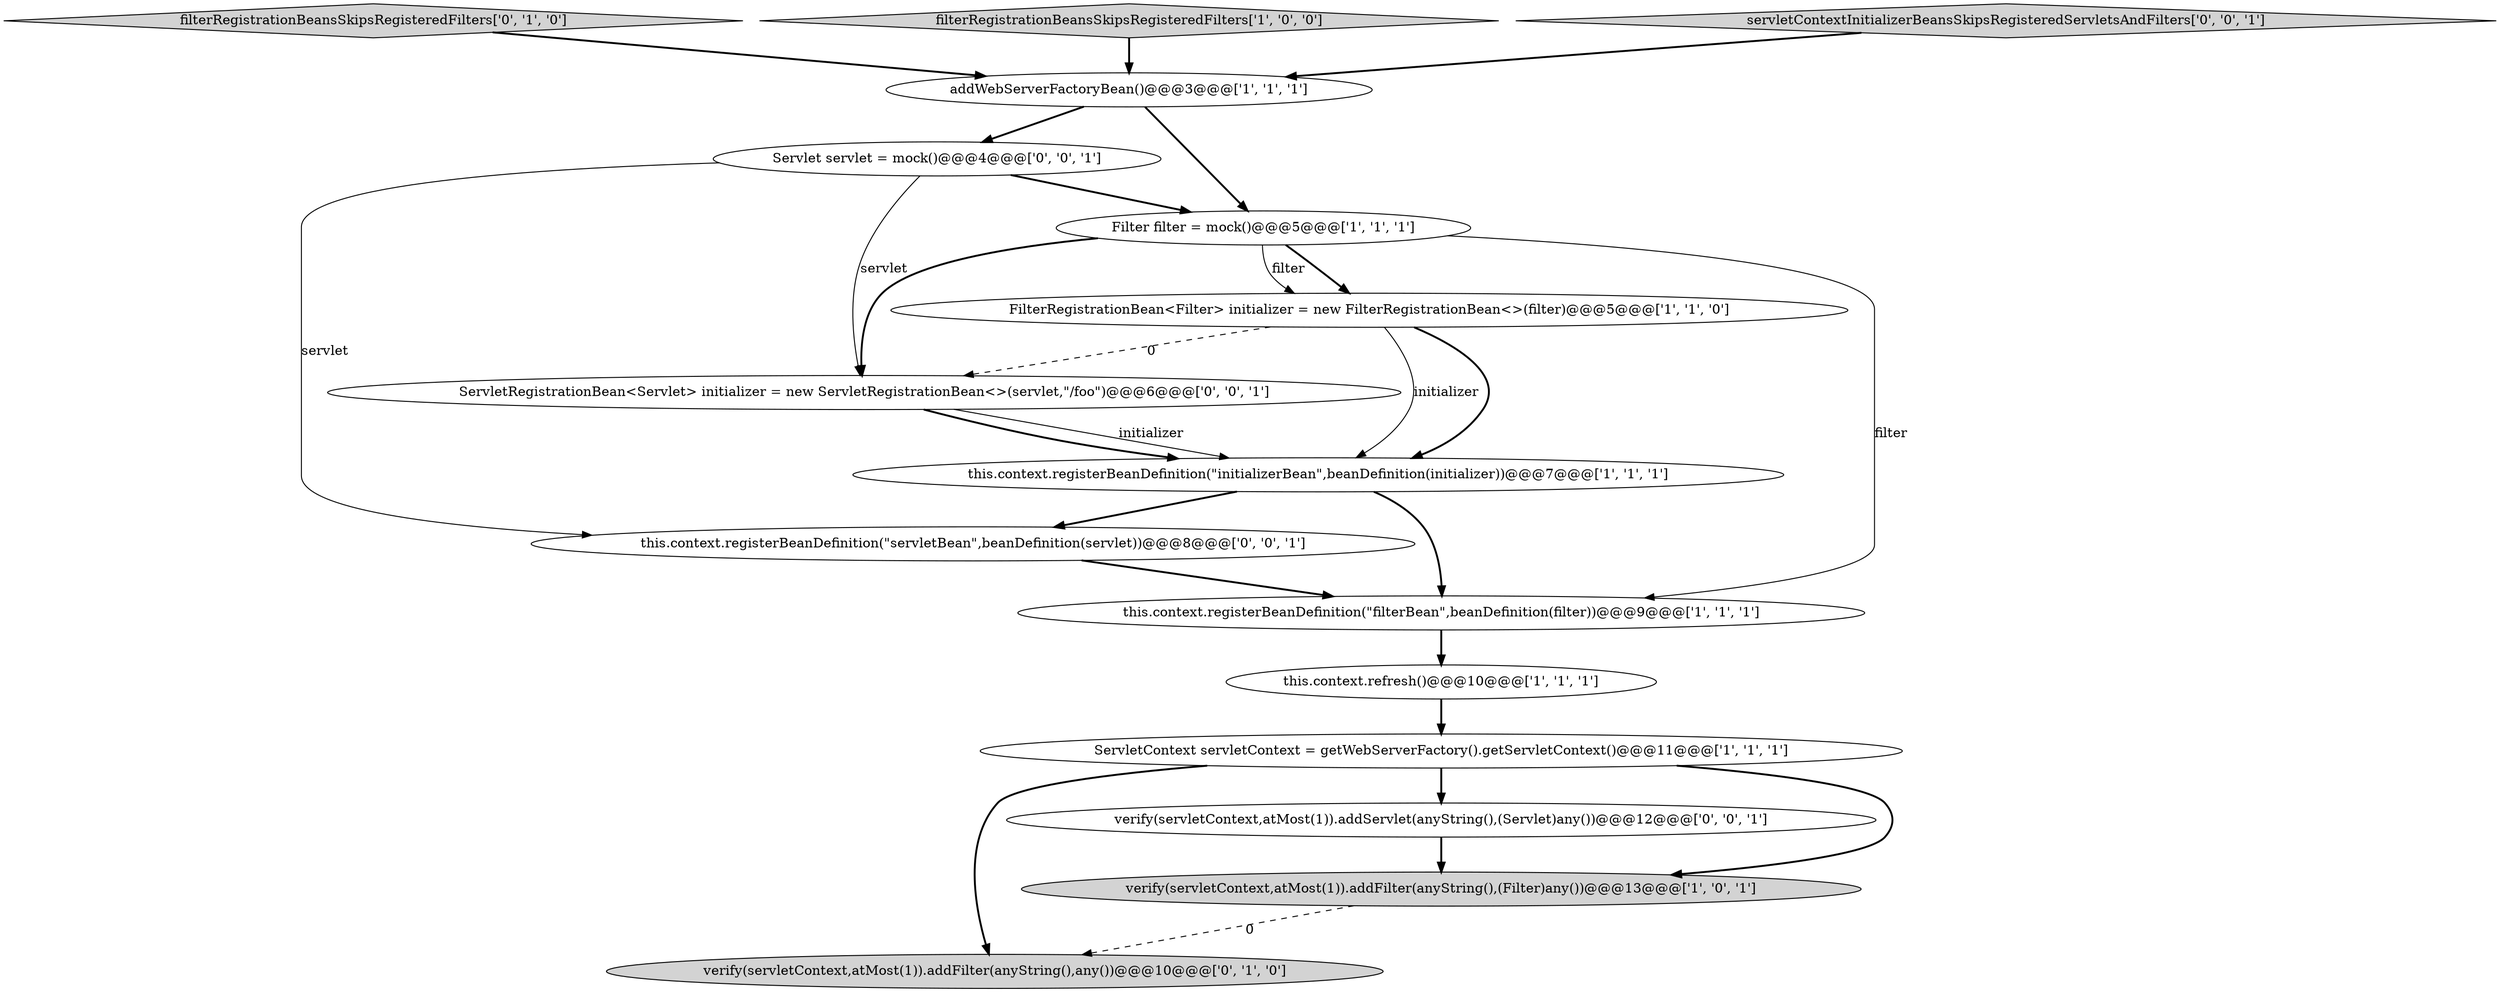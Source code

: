 digraph {
3 [style = filled, label = "FilterRegistrationBean<Filter> initializer = new FilterRegistrationBean<>(filter)@@@5@@@['1', '1', '0']", fillcolor = white, shape = ellipse image = "AAA0AAABBB1BBB"];
2 [style = filled, label = "Filter filter = mock()@@@5@@@['1', '1', '1']", fillcolor = white, shape = ellipse image = "AAA0AAABBB1BBB"];
5 [style = filled, label = "this.context.registerBeanDefinition(\"initializerBean\",beanDefinition(initializer))@@@7@@@['1', '1', '1']", fillcolor = white, shape = ellipse image = "AAA0AAABBB1BBB"];
9 [style = filled, label = "verify(servletContext,atMost(1)).addFilter(anyString(),any())@@@10@@@['0', '1', '0']", fillcolor = lightgray, shape = ellipse image = "AAA1AAABBB2BBB"];
6 [style = filled, label = "verify(servletContext,atMost(1)).addFilter(anyString(),(Filter)any())@@@13@@@['1', '0', '1']", fillcolor = lightgray, shape = ellipse image = "AAA0AAABBB1BBB"];
10 [style = filled, label = "filterRegistrationBeansSkipsRegisteredFilters['0', '1', '0']", fillcolor = lightgray, shape = diamond image = "AAA0AAABBB2BBB"];
15 [style = filled, label = "this.context.registerBeanDefinition(\"servletBean\",beanDefinition(servlet))@@@8@@@['0', '0', '1']", fillcolor = white, shape = ellipse image = "AAA0AAABBB3BBB"];
4 [style = filled, label = "filterRegistrationBeansSkipsRegisteredFilters['1', '0', '0']", fillcolor = lightgray, shape = diamond image = "AAA0AAABBB1BBB"];
0 [style = filled, label = "this.context.registerBeanDefinition(\"filterBean\",beanDefinition(filter))@@@9@@@['1', '1', '1']", fillcolor = white, shape = ellipse image = "AAA0AAABBB1BBB"];
11 [style = filled, label = "ServletRegistrationBean<Servlet> initializer = new ServletRegistrationBean<>(servlet,\"/foo\")@@@6@@@['0', '0', '1']", fillcolor = white, shape = ellipse image = "AAA0AAABBB3BBB"];
1 [style = filled, label = "addWebServerFactoryBean()@@@3@@@['1', '1', '1']", fillcolor = white, shape = ellipse image = "AAA0AAABBB1BBB"];
7 [style = filled, label = "ServletContext servletContext = getWebServerFactory().getServletContext()@@@11@@@['1', '1', '1']", fillcolor = white, shape = ellipse image = "AAA0AAABBB1BBB"];
8 [style = filled, label = "this.context.refresh()@@@10@@@['1', '1', '1']", fillcolor = white, shape = ellipse image = "AAA0AAABBB1BBB"];
14 [style = filled, label = "servletContextInitializerBeansSkipsRegisteredServletsAndFilters['0', '0', '1']", fillcolor = lightgray, shape = diamond image = "AAA0AAABBB3BBB"];
13 [style = filled, label = "verify(servletContext,atMost(1)).addServlet(anyString(),(Servlet)any())@@@12@@@['0', '0', '1']", fillcolor = white, shape = ellipse image = "AAA0AAABBB3BBB"];
12 [style = filled, label = "Servlet servlet = mock()@@@4@@@['0', '0', '1']", fillcolor = white, shape = ellipse image = "AAA0AAABBB3BBB"];
3->5 [style = solid, label="initializer"];
2->11 [style = bold, label=""];
7->9 [style = bold, label=""];
1->12 [style = bold, label=""];
12->11 [style = solid, label="servlet"];
12->2 [style = bold, label=""];
13->6 [style = bold, label=""];
7->6 [style = bold, label=""];
3->11 [style = dashed, label="0"];
0->8 [style = bold, label=""];
6->9 [style = dashed, label="0"];
11->5 [style = solid, label="initializer"];
3->5 [style = bold, label=""];
4->1 [style = bold, label=""];
2->3 [style = bold, label=""];
14->1 [style = bold, label=""];
7->13 [style = bold, label=""];
10->1 [style = bold, label=""];
5->0 [style = bold, label=""];
15->0 [style = bold, label=""];
12->15 [style = solid, label="servlet"];
8->7 [style = bold, label=""];
2->3 [style = solid, label="filter"];
2->0 [style = solid, label="filter"];
1->2 [style = bold, label=""];
11->5 [style = bold, label=""];
5->15 [style = bold, label=""];
}
